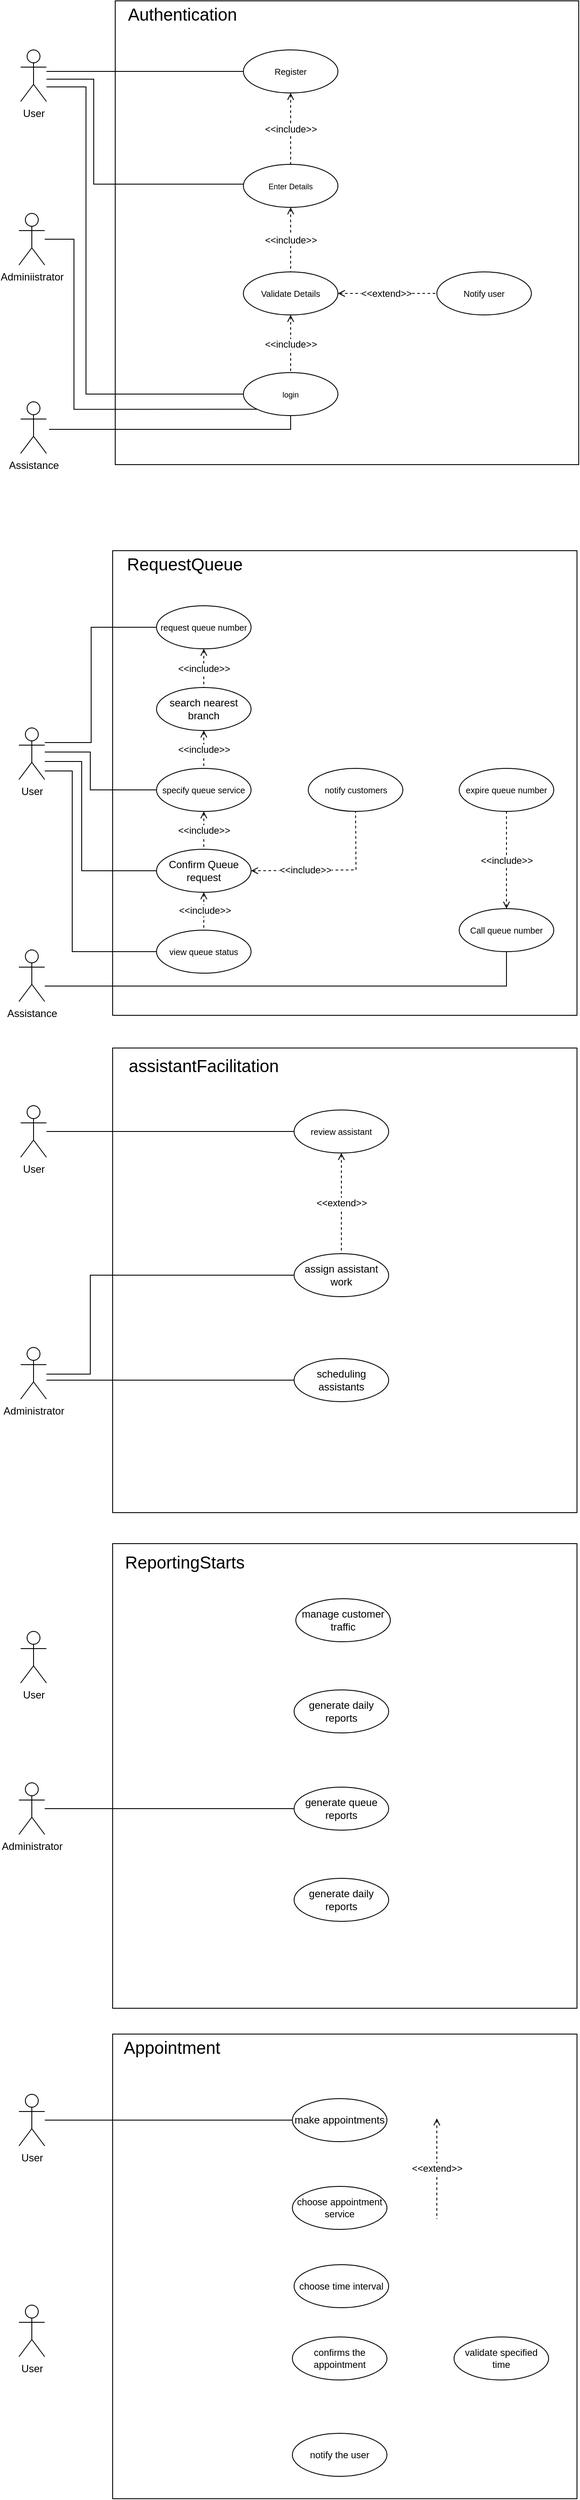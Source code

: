 <mxfile version="21.0.8" type="github">
  <diagram name="Page-1" id="04dcsTC4cPjTp2mski-B">
    <mxGraphModel dx="733" dy="435" grid="0" gridSize="10" guides="1" tooltips="1" connect="1" arrows="1" fold="1" page="1" pageScale="1" pageWidth="827" pageHeight="1169" math="0" shadow="0">
      <root>
        <mxCell id="0" />
        <mxCell id="1" parent="0" />
        <mxCell id="7P2rCcVZ9uP521jr0hwc-1" value="User" style="shape=umlActor;verticalLabelPosition=bottom;verticalAlign=top;html=1;outlineConnect=0;" parent="1" vertex="1">
          <mxGeometry x="24" y="128" width="30" height="60" as="geometry" />
        </mxCell>
        <mxCell id="7P2rCcVZ9uP521jr0hwc-2" value="Adminiistrator" style="shape=umlActor;verticalLabelPosition=bottom;verticalAlign=top;html=1;outlineConnect=0;" parent="1" vertex="1">
          <mxGeometry x="22" y="318" width="30" height="60" as="geometry" />
        </mxCell>
        <mxCell id="7P2rCcVZ9uP521jr0hwc-4" value="" style="whiteSpace=wrap;html=1;aspect=fixed;connectable=1;" parent="1" vertex="1">
          <mxGeometry x="134" y="71" width="539" height="539" as="geometry" />
        </mxCell>
        <mxCell id="7P2rCcVZ9uP521jr0hwc-28" value="&lt;font style=&quot;font-size: 9px;&quot;&gt;Enter Details&lt;/font&gt;" style="ellipse;whiteSpace=wrap;html=1;spacing=2;" parent="1" vertex="1">
          <mxGeometry x="283" y="261" width="110" height="50" as="geometry" />
        </mxCell>
        <mxCell id="7P2rCcVZ9uP521jr0hwc-31" value="&lt;font size=&quot;1&quot;&gt;Register&lt;/font&gt;" style="ellipse;whiteSpace=wrap;html=1;spacing=2;" parent="1" vertex="1">
          <mxGeometry x="283" y="128" width="110" height="50" as="geometry" />
        </mxCell>
        <mxCell id="7P2rCcVZ9uP521jr0hwc-33" style="edgeStyle=orthogonalEdgeStyle;rounded=0;orthogonalLoop=1;jettySize=auto;html=1;endArrow=none;endFill=0;entryX=0;entryY=0.5;entryDx=0;entryDy=0;" parent="1" source="7P2rCcVZ9uP521jr0hwc-1" target="7P2rCcVZ9uP521jr0hwc-31" edge="1">
          <mxGeometry relative="1" as="geometry">
            <Array as="points">
              <mxPoint x="108" y="153" />
              <mxPoint x="108" y="153" />
            </Array>
            <mxPoint x="64" y="153" as="sourcePoint" />
          </mxGeometry>
        </mxCell>
        <mxCell id="7P2rCcVZ9uP521jr0hwc-49" value="&amp;lt;&amp;lt;include&amp;gt;&amp;gt;" style="endArrow=none;endFill=0;html=1;rounded=0;startArrow=open;startFill=0;dashed=1;entryX=0.5;entryY=0;entryDx=0;entryDy=0;exitX=0.5;exitY=1;exitDx=0;exitDy=0;" parent="1" source="7P2rCcVZ9uP521jr0hwc-31" target="7P2rCcVZ9uP521jr0hwc-28" edge="1">
          <mxGeometry width="160" relative="1" as="geometry">
            <mxPoint x="359" y="342" as="sourcePoint" />
            <mxPoint x="436" y="343" as="targetPoint" />
          </mxGeometry>
        </mxCell>
        <mxCell id="mNF3Hu6_8OeLuetjxDzB-2" value="&lt;font style=&quot;font-size: 20px;&quot;&gt;Authentication&amp;nbsp;&lt;/font&gt;" style="text;html=1;strokeColor=none;fillColor=none;align=center;verticalAlign=middle;whiteSpace=wrap;rounded=0;" vertex="1" parent="1">
          <mxGeometry x="185" y="71" width="60" height="30" as="geometry" />
        </mxCell>
        <mxCell id="mNF3Hu6_8OeLuetjxDzB-5" value="&lt;font style=&quot;font-size: 9px;&quot;&gt;login&lt;/font&gt;" style="ellipse;whiteSpace=wrap;html=1;spacing=2;" vertex="1" parent="1">
          <mxGeometry x="283" y="503" width="110" height="50" as="geometry" />
        </mxCell>
        <mxCell id="mNF3Hu6_8OeLuetjxDzB-6" value="&lt;font size=&quot;1&quot;&gt;Validate Details&lt;/font&gt;" style="ellipse;whiteSpace=wrap;html=1;spacing=2;" vertex="1" parent="1">
          <mxGeometry x="283" y="386" width="110" height="50" as="geometry" />
        </mxCell>
        <mxCell id="mNF3Hu6_8OeLuetjxDzB-7" value="&amp;lt;&amp;lt;include&amp;gt;&amp;gt;" style="endArrow=none;endFill=0;html=1;rounded=0;startArrow=open;startFill=0;dashed=1;exitX=0.5;exitY=1;exitDx=0;exitDy=0;entryX=0.5;entryY=0;entryDx=0;entryDy=0;" edge="1" parent="1" source="7P2rCcVZ9uP521jr0hwc-28" target="mNF3Hu6_8OeLuetjxDzB-6">
          <mxGeometry width="160" relative="1" as="geometry">
            <mxPoint x="412" y="307" as="sourcePoint" />
            <mxPoint x="250" y="220" as="targetPoint" />
          </mxGeometry>
        </mxCell>
        <mxCell id="mNF3Hu6_8OeLuetjxDzB-8" value="&lt;font size=&quot;1&quot;&gt;Notify user&lt;/font&gt;" style="ellipse;whiteSpace=wrap;html=1;spacing=2;" vertex="1" parent="1">
          <mxGeometry x="508" y="386" width="110" height="50" as="geometry" />
        </mxCell>
        <mxCell id="mNF3Hu6_8OeLuetjxDzB-11" value="&amp;lt;&amp;lt;extend&amp;gt;&amp;gt;" style="endArrow=none;endFill=0;html=1;rounded=0;startArrow=open;startFill=0;dashed=1;exitX=1;exitY=0.5;exitDx=0;exitDy=0;" edge="1" parent="1" source="mNF3Hu6_8OeLuetjxDzB-6" target="mNF3Hu6_8OeLuetjxDzB-8">
          <mxGeometry x="-0.034" width="160" relative="1" as="geometry">
            <mxPoint x="502" y="173" as="sourcePoint" />
            <mxPoint x="362" y="410" as="targetPoint" />
            <mxPoint as="offset" />
          </mxGeometry>
        </mxCell>
        <mxCell id="mNF3Hu6_8OeLuetjxDzB-17" style="edgeStyle=orthogonalEdgeStyle;rounded=0;orthogonalLoop=1;jettySize=auto;html=1;endArrow=none;endFill=0;entryX=0;entryY=1;entryDx=0;entryDy=0;" edge="1" parent="1" source="7P2rCcVZ9uP521jr0hwc-2" target="mNF3Hu6_8OeLuetjxDzB-5">
          <mxGeometry relative="1" as="geometry">
            <Array as="points">
              <mxPoint x="86" y="348" />
              <mxPoint x="86" y="546" />
            </Array>
            <mxPoint x="70" y="568" as="sourcePoint" />
            <mxPoint x="127" y="590" as="targetPoint" />
          </mxGeometry>
        </mxCell>
        <mxCell id="mNF3Hu6_8OeLuetjxDzB-19" style="edgeStyle=orthogonalEdgeStyle;rounded=0;orthogonalLoop=1;jettySize=auto;html=1;endArrow=none;endFill=0;" edge="1" parent="1" source="7P2rCcVZ9uP521jr0hwc-1" target="7P2rCcVZ9uP521jr0hwc-28">
          <mxGeometry relative="1" as="geometry">
            <mxPoint x="64" y="161" as="sourcePoint" />
            <Array as="points">
              <mxPoint x="109" y="162" />
              <mxPoint x="109" y="284" />
            </Array>
          </mxGeometry>
        </mxCell>
        <mxCell id="mNF3Hu6_8OeLuetjxDzB-21" style="edgeStyle=orthogonalEdgeStyle;rounded=0;orthogonalLoop=1;jettySize=auto;html=1;endArrow=none;endFill=0;entryX=0;entryY=0.5;entryDx=0;entryDy=0;" edge="1" parent="1" source="7P2rCcVZ9uP521jr0hwc-1" target="mNF3Hu6_8OeLuetjxDzB-5">
          <mxGeometry relative="1" as="geometry">
            <mxPoint x="63" y="171" as="sourcePoint" />
            <mxPoint x="112" y="481" as="targetPoint" />
            <Array as="points">
              <mxPoint x="100" y="171" />
              <mxPoint x="100" y="528" />
            </Array>
          </mxGeometry>
        </mxCell>
        <mxCell id="mNF3Hu6_8OeLuetjxDzB-23" value="" style="whiteSpace=wrap;html=1;aspect=fixed;connectable=1;" vertex="1" parent="1">
          <mxGeometry x="131" y="710" width="540" height="540" as="geometry" />
        </mxCell>
        <mxCell id="mNF3Hu6_8OeLuetjxDzB-30" style="edgeStyle=orthogonalEdgeStyle;rounded=0;orthogonalLoop=1;jettySize=auto;html=1;endArrow=none;endFill=0;" edge="1" parent="1" target="mNF3Hu6_8OeLuetjxDzB-27">
          <mxGeometry relative="1" as="geometry">
            <mxPoint x="52" y="933" as="sourcePoint" />
            <Array as="points">
              <mxPoint x="106" y="933" />
              <mxPoint x="106" y="799" />
            </Array>
          </mxGeometry>
        </mxCell>
        <mxCell id="mNF3Hu6_8OeLuetjxDzB-24" value="User" style="shape=umlActor;verticalLabelPosition=bottom;verticalAlign=top;html=1;outlineConnect=0;" vertex="1" parent="1">
          <mxGeometry x="22" y="916" width="30" height="60" as="geometry" />
        </mxCell>
        <mxCell id="mNF3Hu6_8OeLuetjxDzB-25" value="&amp;lt;&amp;lt;include&amp;gt;&amp;gt;" style="endArrow=none;endFill=0;html=1;rounded=0;startArrow=open;startFill=0;dashed=1;exitX=0.5;exitY=1;exitDx=0;exitDy=0;" edge="1" parent="1" source="mNF3Hu6_8OeLuetjxDzB-6" target="mNF3Hu6_8OeLuetjxDzB-5">
          <mxGeometry width="160" relative="1" as="geometry">
            <mxPoint x="408" y="591" as="sourcePoint" />
            <mxPoint x="346" y="527" as="targetPoint" />
          </mxGeometry>
        </mxCell>
        <mxCell id="mNF3Hu6_8OeLuetjxDzB-27" value="&lt;font size=&quot;1&quot;&gt;request queue number&lt;/font&gt;" style="ellipse;whiteSpace=wrap;html=1;spacing=2;" vertex="1" parent="1">
          <mxGeometry x="182" y="774" width="110" height="50" as="geometry" />
        </mxCell>
        <mxCell id="mNF3Hu6_8OeLuetjxDzB-29" value="&amp;lt;&amp;lt;include&amp;gt;&amp;gt;" style="endArrow=none;endFill=0;html=1;rounded=0;startArrow=open;startFill=0;dashed=1;exitX=0.5;exitY=1;exitDx=0;exitDy=0;" edge="1" parent="1" source="mNF3Hu6_8OeLuetjxDzB-27" target="mNF3Hu6_8OeLuetjxDzB-31">
          <mxGeometry width="160" relative="1" as="geometry">
            <mxPoint x="463" y="886" as="sourcePoint" />
            <mxPoint x="401" y="822" as="targetPoint" />
          </mxGeometry>
        </mxCell>
        <mxCell id="mNF3Hu6_8OeLuetjxDzB-31" value="search nearest branch" style="ellipse;whiteSpace=wrap;html=1;spacing=2;" vertex="1" parent="1">
          <mxGeometry x="182" y="869" width="110" height="50" as="geometry" />
        </mxCell>
        <mxCell id="mNF3Hu6_8OeLuetjxDzB-32" value="&lt;font size=&quot;1&quot;&gt;specify queue service&lt;/font&gt;" style="ellipse;whiteSpace=wrap;html=1;spacing=2;" vertex="1" parent="1">
          <mxGeometry x="182" y="963" width="110" height="50" as="geometry" />
        </mxCell>
        <mxCell id="mNF3Hu6_8OeLuetjxDzB-33" style="edgeStyle=orthogonalEdgeStyle;rounded=0;orthogonalLoop=1;jettySize=auto;html=1;endArrow=none;endFill=0;entryX=0;entryY=0.5;entryDx=0;entryDy=0;" edge="1" parent="1" target="mNF3Hu6_8OeLuetjxDzB-32">
          <mxGeometry relative="1" as="geometry">
            <mxPoint x="52" y="944" as="sourcePoint" />
            <mxPoint x="182" y="815" as="targetPoint" />
            <Array as="points">
              <mxPoint x="105" y="944" />
              <mxPoint x="105" y="988" />
            </Array>
          </mxGeometry>
        </mxCell>
        <mxCell id="mNF3Hu6_8OeLuetjxDzB-34" value="&amp;lt;&amp;lt;include&amp;gt;&amp;gt;" style="endArrow=none;endFill=0;html=1;rounded=0;startArrow=open;startFill=0;dashed=1;exitX=0.5;exitY=1;exitDx=0;exitDy=0;entryX=0.5;entryY=0;entryDx=0;entryDy=0;" edge="1" parent="1" source="mNF3Hu6_8OeLuetjxDzB-31" target="mNF3Hu6_8OeLuetjxDzB-32">
          <mxGeometry width="160" relative="1" as="geometry">
            <mxPoint x="284" y="878" as="sourcePoint" />
            <mxPoint x="474" y="878" as="targetPoint" />
          </mxGeometry>
        </mxCell>
        <mxCell id="mNF3Hu6_8OeLuetjxDzB-36" value="&lt;font style=&quot;font-size: 20px;&quot;&gt;RequestQueue&lt;/font&gt;" style="text;html=1;strokeColor=none;fillColor=none;align=center;verticalAlign=middle;whiteSpace=wrap;rounded=0;" vertex="1" parent="1">
          <mxGeometry x="185" y="710" width="60" height="30" as="geometry" />
        </mxCell>
        <mxCell id="mNF3Hu6_8OeLuetjxDzB-38" value="&lt;font size=&quot;1&quot;&gt;expire queue number&lt;/font&gt;" style="ellipse;whiteSpace=wrap;html=1;spacing=2;" vertex="1" parent="1">
          <mxGeometry x="534" y="963" width="110" height="50" as="geometry" />
        </mxCell>
        <mxCell id="mNF3Hu6_8OeLuetjxDzB-39" value="&lt;font size=&quot;1&quot;&gt;view queue status&lt;/font&gt;" style="ellipse;whiteSpace=wrap;html=1;spacing=2;" vertex="1" parent="1">
          <mxGeometry x="182" y="1151" width="110" height="50" as="geometry" />
        </mxCell>
        <mxCell id="mNF3Hu6_8OeLuetjxDzB-40" value="&amp;lt;&amp;lt;include&amp;gt;&amp;gt;" style="endArrow=none;endFill=0;html=1;rounded=0;startArrow=open;startFill=0;dashed=1;exitX=0.5;exitY=1;exitDx=0;exitDy=0;entryX=0.5;entryY=0;entryDx=0;entryDy=0;" edge="1" parent="1" source="mNF3Hu6_8OeLuetjxDzB-43" target="mNF3Hu6_8OeLuetjxDzB-39">
          <mxGeometry x="-0.05" y="1" width="160" relative="1" as="geometry">
            <mxPoint x="273.5" y="870" as="sourcePoint" />
            <mxPoint x="533.5" y="845" as="targetPoint" />
            <mxPoint as="offset" />
            <Array as="points" />
          </mxGeometry>
        </mxCell>
        <mxCell id="mNF3Hu6_8OeLuetjxDzB-42" value="&amp;lt;&amp;lt;include&amp;gt;&amp;gt;" style="endArrow=none;endFill=0;html=1;rounded=0;startArrow=open;startFill=0;dashed=1;exitX=0.5;exitY=0;exitDx=0;exitDy=0;entryX=0.5;entryY=1;entryDx=0;entryDy=0;" edge="1" parent="1" source="mNF3Hu6_8OeLuetjxDzB-97" target="mNF3Hu6_8OeLuetjxDzB-38">
          <mxGeometry width="160" relative="1" as="geometry">
            <mxPoint x="492" y="731" as="sourcePoint" />
            <mxPoint x="492" y="801" as="targetPoint" />
          </mxGeometry>
        </mxCell>
        <mxCell id="mNF3Hu6_8OeLuetjxDzB-43" value="Confirm Queue request" style="ellipse;whiteSpace=wrap;html=1;spacing=2;" vertex="1" parent="1">
          <mxGeometry x="182" y="1057" width="110" height="50" as="geometry" />
        </mxCell>
        <mxCell id="mNF3Hu6_8OeLuetjxDzB-44" value="&amp;lt;&amp;lt;include&amp;gt;&amp;gt;" style="endArrow=none;endFill=0;html=1;rounded=0;startArrow=open;startFill=0;dashed=1;exitX=0.5;exitY=1;exitDx=0;exitDy=0;entryX=0.5;entryY=0;entryDx=0;entryDy=0;" edge="1" parent="1" source="mNF3Hu6_8OeLuetjxDzB-32" target="mNF3Hu6_8OeLuetjxDzB-43">
          <mxGeometry width="160" relative="1" as="geometry">
            <mxPoint x="403.05" y="880" as="sourcePoint" />
            <mxPoint x="403.05" y="950" as="targetPoint" />
          </mxGeometry>
        </mxCell>
        <mxCell id="mNF3Hu6_8OeLuetjxDzB-45" value="&lt;font size=&quot;1&quot;&gt;notify customers&lt;/font&gt;" style="ellipse;whiteSpace=wrap;html=1;spacing=2;" vertex="1" parent="1">
          <mxGeometry x="358.5" y="963" width="110" height="50" as="geometry" />
        </mxCell>
        <mxCell id="mNF3Hu6_8OeLuetjxDzB-46" style="edgeStyle=orthogonalEdgeStyle;rounded=0;orthogonalLoop=1;jettySize=auto;html=1;endArrow=none;endFill=0;entryX=0;entryY=0.5;entryDx=0;entryDy=0;" edge="1" parent="1" target="mNF3Hu6_8OeLuetjxDzB-43">
          <mxGeometry relative="1" as="geometry">
            <mxPoint x="52" y="955" as="sourcePoint" />
            <mxPoint x="182" y="986" as="targetPoint" />
            <Array as="points">
              <mxPoint x="95" y="955" />
              <mxPoint x="95" y="1082" />
            </Array>
          </mxGeometry>
        </mxCell>
        <mxCell id="mNF3Hu6_8OeLuetjxDzB-47" value="&amp;lt;&amp;lt;include&amp;gt;&amp;gt;" style="endArrow=none;endFill=0;html=1;rounded=0;startArrow=open;startFill=0;dashed=1;exitX=1;exitY=0.5;exitDx=0;exitDy=0;entryX=0.5;entryY=1;entryDx=0;entryDy=0;spacing=-1;" edge="1" parent="1" source="mNF3Hu6_8OeLuetjxDzB-43" target="mNF3Hu6_8OeLuetjxDzB-45">
          <mxGeometry x="-0.337" width="160" relative="1" as="geometry">
            <mxPoint x="422" y="1066" as="sourcePoint" />
            <mxPoint x="422" y="1110" as="targetPoint" />
            <mxPoint as="offset" />
            <Array as="points">
              <mxPoint x="414" y="1081" />
            </Array>
          </mxGeometry>
        </mxCell>
        <mxCell id="mNF3Hu6_8OeLuetjxDzB-52" value="Administrator" style="shape=umlActor;verticalLabelPosition=bottom;verticalAlign=top;html=1;outlineConnect=0;" vertex="1" parent="1">
          <mxGeometry x="24" y="1636" width="30" height="60" as="geometry" />
        </mxCell>
        <mxCell id="mNF3Hu6_8OeLuetjxDzB-55" style="edgeStyle=orthogonalEdgeStyle;rounded=0;orthogonalLoop=1;jettySize=auto;html=1;endArrow=none;endFill=0;entryX=0;entryY=0.5;entryDx=0;entryDy=0;" edge="1" parent="1" target="mNF3Hu6_8OeLuetjxDzB-39">
          <mxGeometry relative="1" as="geometry">
            <mxPoint x="52" y="966" as="sourcePoint" />
            <mxPoint x="182" y="1093" as="targetPoint" />
            <Array as="points">
              <mxPoint x="84" y="966" />
              <mxPoint x="84" y="1176" />
            </Array>
          </mxGeometry>
        </mxCell>
        <mxCell id="mNF3Hu6_8OeLuetjxDzB-63" value="" style="whiteSpace=wrap;html=1;aspect=fixed;connectable=1;" vertex="1" parent="1">
          <mxGeometry x="131" y="1288" width="540" height="540" as="geometry" />
        </mxCell>
        <mxCell id="mNF3Hu6_8OeLuetjxDzB-50" value="assign assistant work" style="ellipse;whiteSpace=wrap;html=1;spacing=2;" vertex="1" parent="1">
          <mxGeometry x="342" y="1527" width="110" height="50" as="geometry" />
        </mxCell>
        <mxCell id="mNF3Hu6_8OeLuetjxDzB-49" value="&lt;font style=&quot;font-size: 20px;&quot;&gt;assistantFacilitation&lt;/font&gt;" style="text;html=1;strokeColor=none;fillColor=none;align=center;verticalAlign=middle;whiteSpace=wrap;rounded=0;" vertex="1" parent="1">
          <mxGeometry x="207" y="1293" width="60" height="30" as="geometry" />
        </mxCell>
        <mxCell id="mNF3Hu6_8OeLuetjxDzB-67" value="&lt;font size=&quot;1&quot;&gt;review assistant&lt;/font&gt;" style="ellipse;whiteSpace=wrap;html=1;spacing=2;" vertex="1" parent="1">
          <mxGeometry x="342" y="1360" width="110" height="50" as="geometry" />
        </mxCell>
        <mxCell id="mNF3Hu6_8OeLuetjxDzB-68" value="scheduling assistants" style="ellipse;whiteSpace=wrap;html=1;spacing=2;" vertex="1" parent="1">
          <mxGeometry x="342" y="1649" width="110" height="50" as="geometry" />
        </mxCell>
        <mxCell id="mNF3Hu6_8OeLuetjxDzB-71" style="edgeStyle=orthogonalEdgeStyle;rounded=0;orthogonalLoop=1;jettySize=auto;html=1;endArrow=none;endFill=0;" edge="1" parent="1" source="mNF3Hu6_8OeLuetjxDzB-69" target="mNF3Hu6_8OeLuetjxDzB-67">
          <mxGeometry relative="1" as="geometry" />
        </mxCell>
        <mxCell id="mNF3Hu6_8OeLuetjxDzB-69" value="User" style="shape=umlActor;verticalLabelPosition=bottom;verticalAlign=top;html=1;outlineConnect=0;" vertex="1" parent="1">
          <mxGeometry x="24" y="1355" width="30" height="60" as="geometry" />
        </mxCell>
        <mxCell id="mNF3Hu6_8OeLuetjxDzB-70" style="edgeStyle=orthogonalEdgeStyle;rounded=0;orthogonalLoop=1;jettySize=auto;html=1;entryX=0;entryY=0.5;entryDx=0;entryDy=0;endArrow=none;endFill=0;strokeWidth=1;" edge="1" parent="1" source="mNF3Hu6_8OeLuetjxDzB-52" target="mNF3Hu6_8OeLuetjxDzB-50">
          <mxGeometry relative="1" as="geometry">
            <Array as="points">
              <mxPoint x="105" y="1667" />
              <mxPoint x="105" y="1552" />
            </Array>
          </mxGeometry>
        </mxCell>
        <mxCell id="mNF3Hu6_8OeLuetjxDzB-72" style="edgeStyle=orthogonalEdgeStyle;rounded=0;orthogonalLoop=1;jettySize=auto;html=1;endArrow=none;endFill=0;strokeWidth=1;entryX=0;entryY=0.5;entryDx=0;entryDy=0;" edge="1" parent="1" source="mNF3Hu6_8OeLuetjxDzB-52" target="mNF3Hu6_8OeLuetjxDzB-68">
          <mxGeometry relative="1" as="geometry">
            <mxPoint x="61" y="1683" as="sourcePoint" />
            <mxPoint x="338" y="1769" as="targetPoint" />
            <Array as="points">
              <mxPoint x="342" y="1674" />
            </Array>
          </mxGeometry>
        </mxCell>
        <mxCell id="mNF3Hu6_8OeLuetjxDzB-73" value="&amp;lt;&amp;lt;extend&amp;gt;&amp;gt;" style="endArrow=none;endFill=0;html=1;rounded=0;startArrow=open;startFill=0;dashed=1;exitX=0.5;exitY=1;exitDx=0;exitDy=0;entryX=0.5;entryY=0;entryDx=0;entryDy=0;" edge="1" parent="1" source="mNF3Hu6_8OeLuetjxDzB-67" target="mNF3Hu6_8OeLuetjxDzB-50">
          <mxGeometry x="-0.019" width="160" relative="1" as="geometry">
            <mxPoint x="452" y="1384.57" as="sourcePoint" />
            <mxPoint x="662" y="1384.57" as="targetPoint" />
            <mxPoint as="offset" />
            <Array as="points">
              <mxPoint x="397" y="1475" />
            </Array>
          </mxGeometry>
        </mxCell>
        <mxCell id="mNF3Hu6_8OeLuetjxDzB-75" value="" style="whiteSpace=wrap;html=1;aspect=fixed;connectable=1;" vertex="1" parent="1">
          <mxGeometry x="131" y="1864" width="540" height="540" as="geometry" />
        </mxCell>
        <mxCell id="mNF3Hu6_8OeLuetjxDzB-76" value="&lt;font style=&quot;font-size: 20px;&quot;&gt;ReportingStarts&lt;/font&gt;" style="text;html=1;strokeColor=none;fillColor=none;align=center;verticalAlign=middle;whiteSpace=wrap;rounded=0;" vertex="1" parent="1">
          <mxGeometry x="185" y="1870" width="60" height="30" as="geometry" />
        </mxCell>
        <mxCell id="mNF3Hu6_8OeLuetjxDzB-84" style="edgeStyle=orthogonalEdgeStyle;rounded=0;orthogonalLoop=1;jettySize=auto;html=1;endArrow=none;endFill=0;" edge="1" parent="1" source="mNF3Hu6_8OeLuetjxDzB-77" target="mNF3Hu6_8OeLuetjxDzB-80">
          <mxGeometry relative="1" as="geometry">
            <Array as="points">
              <mxPoint x="219" y="2172" />
              <mxPoint x="219" y="2172" />
            </Array>
          </mxGeometry>
        </mxCell>
        <mxCell id="mNF3Hu6_8OeLuetjxDzB-77" value="Administrator" style="shape=umlActor;verticalLabelPosition=bottom;verticalAlign=top;html=1;outlineConnect=0;" vertex="1" parent="1">
          <mxGeometry x="22" y="2142" width="30" height="60" as="geometry" />
        </mxCell>
        <mxCell id="mNF3Hu6_8OeLuetjxDzB-78" value="User" style="shape=umlActor;verticalLabelPosition=bottom;verticalAlign=top;html=1;outlineConnect=0;" vertex="1" parent="1">
          <mxGeometry x="24" y="1966" width="30" height="60" as="geometry" />
        </mxCell>
        <mxCell id="mNF3Hu6_8OeLuetjxDzB-80" value="generate queue reports" style="ellipse;whiteSpace=wrap;html=1;spacing=2;" vertex="1" parent="1">
          <mxGeometry x="342" y="2147" width="110" height="50" as="geometry" />
        </mxCell>
        <mxCell id="mNF3Hu6_8OeLuetjxDzB-81" value="generate daily reports" style="ellipse;whiteSpace=wrap;html=1;spacing=2;" vertex="1" parent="1">
          <mxGeometry x="342" y="2034" width="110" height="50" as="geometry" />
        </mxCell>
        <mxCell id="mNF3Hu6_8OeLuetjxDzB-85" value="manage customer traffic" style="ellipse;whiteSpace=wrap;html=1;spacing=2;" vertex="1" parent="1">
          <mxGeometry x="344" y="1928" width="110" height="50" as="geometry" />
        </mxCell>
        <mxCell id="mNF3Hu6_8OeLuetjxDzB-86" value="generate daily reports" style="ellipse;whiteSpace=wrap;html=1;spacing=2;" vertex="1" parent="1">
          <mxGeometry x="342" y="2253" width="110" height="50" as="geometry" />
        </mxCell>
        <mxCell id="mNF3Hu6_8OeLuetjxDzB-98" style="edgeStyle=orthogonalEdgeStyle;rounded=0;orthogonalLoop=1;jettySize=auto;html=1;entryX=0.5;entryY=1;entryDx=0;entryDy=0;endArrow=none;endFill=0;" edge="1" parent="1" source="mNF3Hu6_8OeLuetjxDzB-88" target="mNF3Hu6_8OeLuetjxDzB-97">
          <mxGeometry relative="1" as="geometry">
            <Array as="points">
              <mxPoint x="589" y="1216" />
            </Array>
          </mxGeometry>
        </mxCell>
        <mxCell id="mNF3Hu6_8OeLuetjxDzB-88" value="Assistance" style="shape=umlActor;verticalLabelPosition=bottom;verticalAlign=top;html=1;outlineConnect=0;" vertex="1" parent="1">
          <mxGeometry x="22" y="1174" width="30" height="60" as="geometry" />
        </mxCell>
        <mxCell id="mNF3Hu6_8OeLuetjxDzB-91" value="Assistance" style="shape=umlActor;verticalLabelPosition=bottom;verticalAlign=top;html=1;outlineConnect=0;" vertex="1" parent="1">
          <mxGeometry x="24" y="537" width="30" height="60" as="geometry" />
        </mxCell>
        <mxCell id="mNF3Hu6_8OeLuetjxDzB-96" style="edgeStyle=orthogonalEdgeStyle;rounded=0;orthogonalLoop=1;jettySize=auto;html=1;entryX=0.5;entryY=1;entryDx=0;entryDy=0;endArrow=none;endFill=0;" edge="1" parent="1" target="mNF3Hu6_8OeLuetjxDzB-5">
          <mxGeometry relative="1" as="geometry">
            <mxPoint x="57" y="569" as="sourcePoint" />
            <Array as="points">
              <mxPoint x="57" y="569" />
              <mxPoint x="338" y="569" />
            </Array>
          </mxGeometry>
        </mxCell>
        <mxCell id="mNF3Hu6_8OeLuetjxDzB-97" value="&lt;font size=&quot;1&quot;&gt;Call queue number&lt;/font&gt;" style="ellipse;whiteSpace=wrap;html=1;spacing=2;" vertex="1" parent="1">
          <mxGeometry x="534" y="1126" width="110" height="50" as="geometry" />
        </mxCell>
        <mxCell id="mNF3Hu6_8OeLuetjxDzB-99" value="" style="whiteSpace=wrap;html=1;aspect=fixed;connectable=1;" vertex="1" parent="1">
          <mxGeometry x="131" y="2434" width="540" height="540" as="geometry" />
        </mxCell>
        <mxCell id="mNF3Hu6_8OeLuetjxDzB-104" style="edgeStyle=orthogonalEdgeStyle;rounded=0;orthogonalLoop=1;jettySize=auto;html=1;endArrow=none;endFill=0;" edge="1" parent="1" source="mNF3Hu6_8OeLuetjxDzB-100" target="mNF3Hu6_8OeLuetjxDzB-102">
          <mxGeometry relative="1" as="geometry" />
        </mxCell>
        <mxCell id="mNF3Hu6_8OeLuetjxDzB-100" value="User" style="shape=umlActor;verticalLabelPosition=bottom;verticalAlign=top;html=1;outlineConnect=0;" vertex="1" parent="1">
          <mxGeometry x="22" y="2504" width="30" height="60" as="geometry" />
        </mxCell>
        <mxCell id="mNF3Hu6_8OeLuetjxDzB-101" value="User" style="shape=umlActor;verticalLabelPosition=bottom;verticalAlign=top;html=1;outlineConnect=0;" vertex="1" parent="1">
          <mxGeometry x="22" y="2749" width="30" height="60" as="geometry" />
        </mxCell>
        <mxCell id="mNF3Hu6_8OeLuetjxDzB-102" value="make appointments" style="ellipse;whiteSpace=wrap;html=1;spacing=2;" vertex="1" parent="1">
          <mxGeometry x="340" y="2509" width="110" height="50" as="geometry" />
        </mxCell>
        <mxCell id="mNF3Hu6_8OeLuetjxDzB-103" value="&lt;font style=&quot;font-size: 20px;&quot;&gt;Appointment&lt;/font&gt;" style="text;html=1;strokeColor=none;fillColor=none;align=center;verticalAlign=middle;whiteSpace=wrap;rounded=0;" vertex="1" parent="1">
          <mxGeometry x="170" y="2434" width="60" height="30" as="geometry" />
        </mxCell>
        <mxCell id="mNF3Hu6_8OeLuetjxDzB-105" value="choose appointment service" style="ellipse;whiteSpace=wrap;html=1;spacing=2;fontSize=11;" vertex="1" parent="1">
          <mxGeometry x="340" y="2611" width="110" height="50" as="geometry" />
        </mxCell>
        <mxCell id="mNF3Hu6_8OeLuetjxDzB-106" value="validate specified time" style="ellipse;whiteSpace=wrap;html=1;spacing=2;fontSize=11;" vertex="1" parent="1">
          <mxGeometry x="528" y="2786" width="110" height="50" as="geometry" />
        </mxCell>
        <mxCell id="mNF3Hu6_8OeLuetjxDzB-107" value="choose time interval" style="ellipse;whiteSpace=wrap;html=1;spacing=2;fontSize=11;" vertex="1" parent="1">
          <mxGeometry x="342" y="2702" width="110" height="50" as="geometry" />
        </mxCell>
        <mxCell id="mNF3Hu6_8OeLuetjxDzB-108" value="confirms the appointment" style="ellipse;whiteSpace=wrap;html=1;spacing=2;fontSize=11;" vertex="1" parent="1">
          <mxGeometry x="340" y="2786" width="110" height="50" as="geometry" />
        </mxCell>
        <mxCell id="mNF3Hu6_8OeLuetjxDzB-109" value="notify the user" style="ellipse;whiteSpace=wrap;html=1;spacing=2;fontSize=11;" vertex="1" parent="1">
          <mxGeometry x="340" y="2898" width="110" height="50" as="geometry" />
        </mxCell>
        <mxCell id="mNF3Hu6_8OeLuetjxDzB-110" value="&amp;lt;&amp;lt;extend&amp;gt;&amp;gt;" style="endArrow=none;endFill=0;html=1;rounded=0;startArrow=open;startFill=0;dashed=1;exitX=0.5;exitY=1;exitDx=0;exitDy=0;entryX=0.5;entryY=0;entryDx=0;entryDy=0;" edge="1" parent="1">
          <mxGeometry x="-0.019" width="160" relative="1" as="geometry">
            <mxPoint x="508" y="2532" as="sourcePoint" />
            <mxPoint x="508" y="2649" as="targetPoint" />
            <mxPoint as="offset" />
            <Array as="points">
              <mxPoint x="508" y="2597" />
            </Array>
          </mxGeometry>
        </mxCell>
      </root>
    </mxGraphModel>
  </diagram>
</mxfile>
